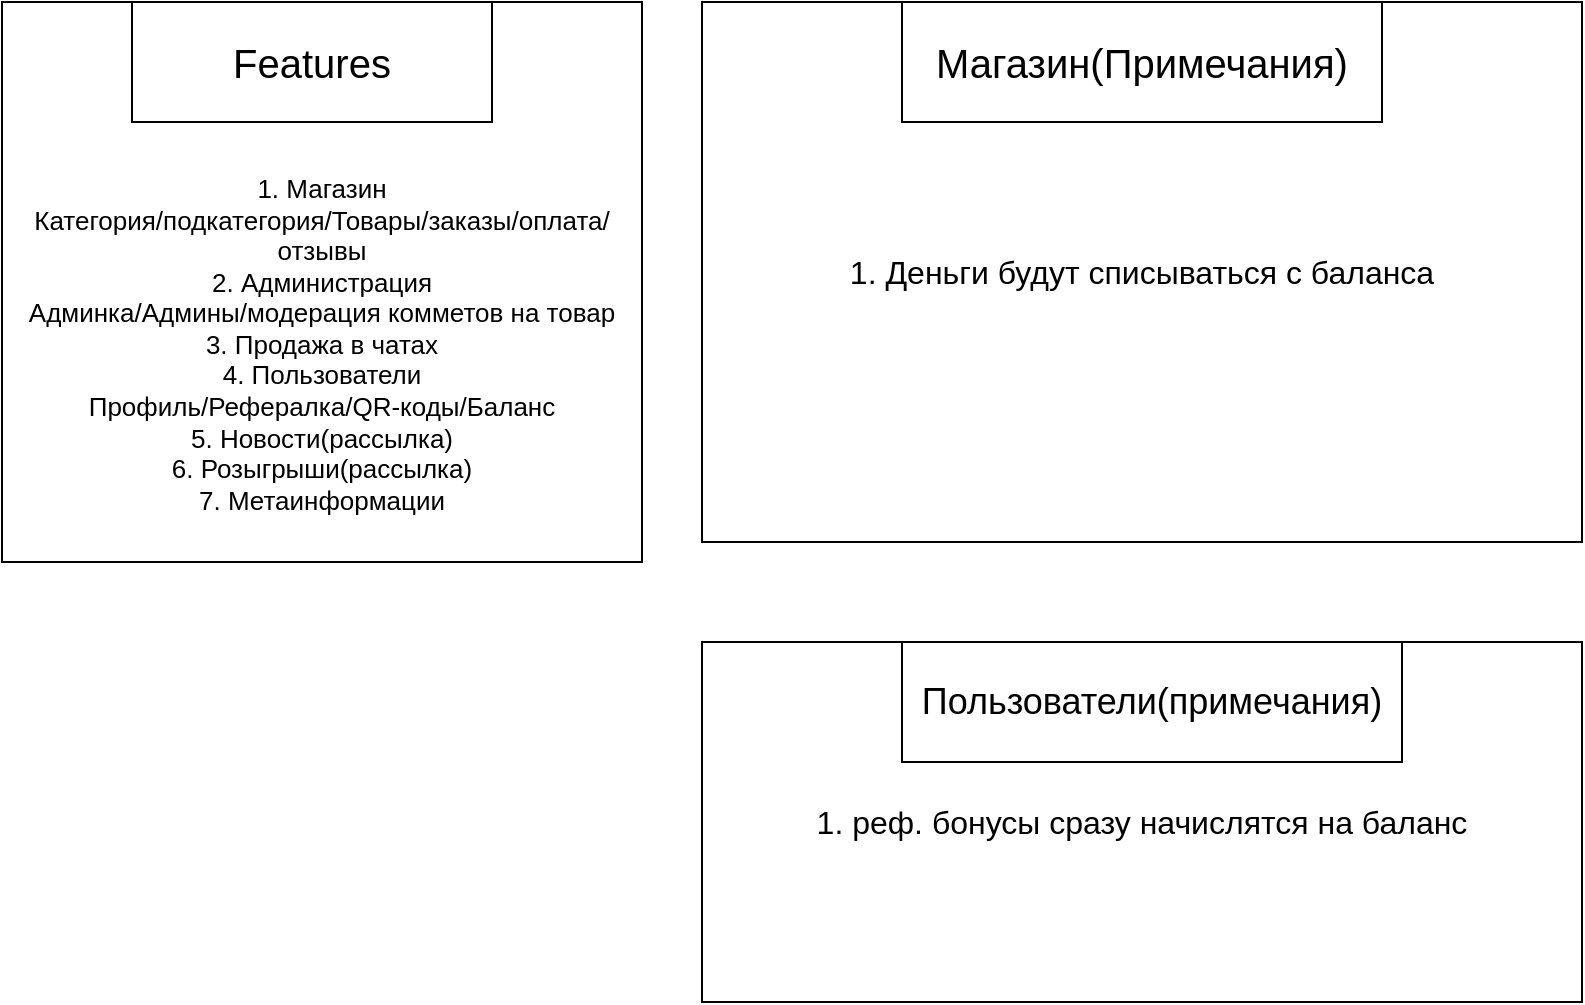 <mxfile version="24.4.0" type="device">
  <diagram name="Страница — 1" id="QnJkc_lvnWfPjX_3n_H7">
    <mxGraphModel dx="2049" dy="1134" grid="1" gridSize="10" guides="1" tooltips="1" connect="1" arrows="1" fold="1" page="1" pageScale="1" pageWidth="1920" pageHeight="1200" math="0" shadow="0">
      <root>
        <mxCell id="0" />
        <mxCell id="1" parent="0" />
        <mxCell id="Guo8bGL0WaCJx79FnwmX-3" value="&lt;div style=&quot;font-size: 13px;&quot;&gt;&lt;font style=&quot;font-size: 13px;&quot;&gt;&lt;br&gt;&lt;/font&gt;&lt;/div&gt;&lt;div style=&quot;font-size: 13px;&quot;&gt;&lt;font style=&quot;font-size: 13px;&quot;&gt;&lt;br&gt;&lt;/font&gt;&lt;/div&gt;&lt;div style=&quot;font-size: 13px;&quot;&gt;&lt;font style=&quot;font-size: 13px;&quot;&gt;&lt;br&gt;&lt;/font&gt;&lt;/div&gt;&lt;div style=&quot;font-size: 13px;&quot;&gt;&lt;font style=&quot;font-size: 13px;&quot;&gt;&lt;br&gt;&lt;/font&gt;&lt;/div&gt;&lt;div style=&quot;font-size: 13px;&quot;&gt;&lt;font style=&quot;font-size: 13px;&quot;&gt;1. Магазин&lt;/font&gt;&lt;/div&gt;&lt;div style=&quot;font-size: 13px;&quot;&gt;&lt;font style=&quot;font-size: 13px;&quot;&gt;Категория/подкатегория/Товары/заказы/оплата/отзывы&lt;/font&gt;&lt;/div&gt;&lt;div style=&quot;font-size: 13px;&quot;&gt;&lt;font style=&quot;font-size: 13px;&quot;&gt;2. Администрация&lt;/font&gt;&lt;/div&gt;&lt;div style=&quot;font-size: 13px;&quot;&gt;&lt;font style=&quot;font-size: 13px;&quot;&gt;Админка/Админы/модерация комметов на товар&lt;/font&gt;&lt;/div&gt;&lt;div style=&quot;font-size: 13px;&quot;&gt;&lt;font style=&quot;font-size: 13px;&quot;&gt;3. Продажа в чатах&lt;/font&gt;&lt;/div&gt;&lt;div style=&quot;font-size: 13px;&quot;&gt;&lt;font style=&quot;font-size: 13px;&quot;&gt;4. Пользователи&lt;/font&gt;&lt;/div&gt;&lt;div style=&quot;font-size: 13px;&quot;&gt;&lt;font style=&quot;font-size: 13px;&quot;&gt;Профиль/Рефералка/QR-коды/Баланс&lt;/font&gt;&lt;/div&gt;&lt;div style=&quot;font-size: 13px;&quot;&gt;&lt;font style=&quot;font-size: 13px;&quot;&gt;5. Новости(рассылка)&lt;/font&gt;&lt;/div&gt;&lt;div style=&quot;font-size: 13px;&quot;&gt;&lt;font style=&quot;font-size: 13px;&quot;&gt;6. Розыгрыши(рассылка)&lt;/font&gt;&lt;/div&gt;&lt;div style=&quot;font-size: 13px;&quot;&gt;&lt;font style=&quot;font-size: 13px;&quot;&gt;&lt;font style=&quot;font-size: 13px;&quot;&gt;7. Метаинформации&lt;/font&gt;&lt;font style=&quot;font-size: 13px;&quot;&gt;&lt;br&gt;&lt;/font&gt;&lt;/font&gt;&lt;/div&gt;" style="rounded=0;whiteSpace=wrap;html=1;fillColor=default;shadow=0;glass=0;noLabel=0;verticalAlign=middle;align=center;labelBackgroundColor=none;" parent="1" vertex="1">
          <mxGeometry x="570" y="120" width="320" height="280" as="geometry" />
        </mxCell>
        <mxCell id="Guo8bGL0WaCJx79FnwmX-2" value="Features" style="rounded=0;whiteSpace=wrap;html=1;fontSize=20;" parent="1" vertex="1">
          <mxGeometry x="635" y="120" width="180" height="60" as="geometry" />
        </mxCell>
        <mxCell id="Guo8bGL0WaCJx79FnwmX-4" value="&lt;font style=&quot;font-size: 16px;&quot;&gt;1. Деньги будут списываться с баланса&lt;/font&gt;" style="rounded=0;whiteSpace=wrap;html=1;fontSize=16;align=center;" parent="1" vertex="1">
          <mxGeometry x="920" y="120" width="440" height="270" as="geometry" />
        </mxCell>
        <mxCell id="Guo8bGL0WaCJx79FnwmX-5" value="Магазин(Примечания)" style="rounded=0;whiteSpace=wrap;html=1;fontSize=20;" parent="1" vertex="1">
          <mxGeometry x="1020" y="120" width="240" height="60" as="geometry" />
        </mxCell>
        <mxCell id="Guo8bGL0WaCJx79FnwmX-6" value="1. реф. бонусы сразу начислятся на баланс" style="rounded=0;whiteSpace=wrap;html=1;fontSize=16;" parent="1" vertex="1">
          <mxGeometry x="920" y="440" width="440" height="180" as="geometry" />
        </mxCell>
        <mxCell id="Guo8bGL0WaCJx79FnwmX-7" value="Пользователи(примечания)" style="rounded=0;whiteSpace=wrap;html=1;fontSize=18;" parent="1" vertex="1">
          <mxGeometry x="1020" y="440" width="250" height="60" as="geometry" />
        </mxCell>
      </root>
    </mxGraphModel>
  </diagram>
</mxfile>
